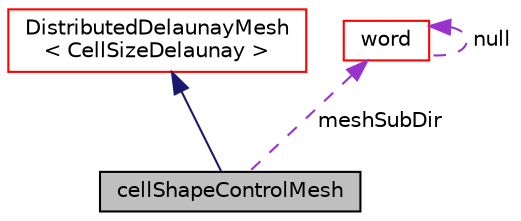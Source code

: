 digraph "cellShapeControlMesh"
{
  bgcolor="transparent";
  edge [fontname="Helvetica",fontsize="10",labelfontname="Helvetica",labelfontsize="10"];
  node [fontname="Helvetica",fontsize="10",shape=record];
  Node8 [label="cellShapeControlMesh",height=0.2,width=0.4,color="black", fillcolor="grey75", style="filled", fontcolor="black"];
  Node9 -> Node8 [dir="back",color="midnightblue",fontsize="10",style="solid",fontname="Helvetica"];
  Node9 [label="DistributedDelaunayMesh\l\< CellSizeDelaunay \>",height=0.2,width=0.4,color="red",URL="$a32601.html"];
  Node16 -> Node8 [dir="back",color="darkorchid3",fontsize="10",style="dashed",label=" meshSubDir" ,fontname="Helvetica"];
  Node16 [label="word",height=0.2,width=0.4,color="red",URL="$a29565.html",tooltip="A class for handling words, derived from string. "];
  Node16 -> Node16 [dir="back",color="darkorchid3",fontsize="10",style="dashed",label=" null" ,fontname="Helvetica"];
}
